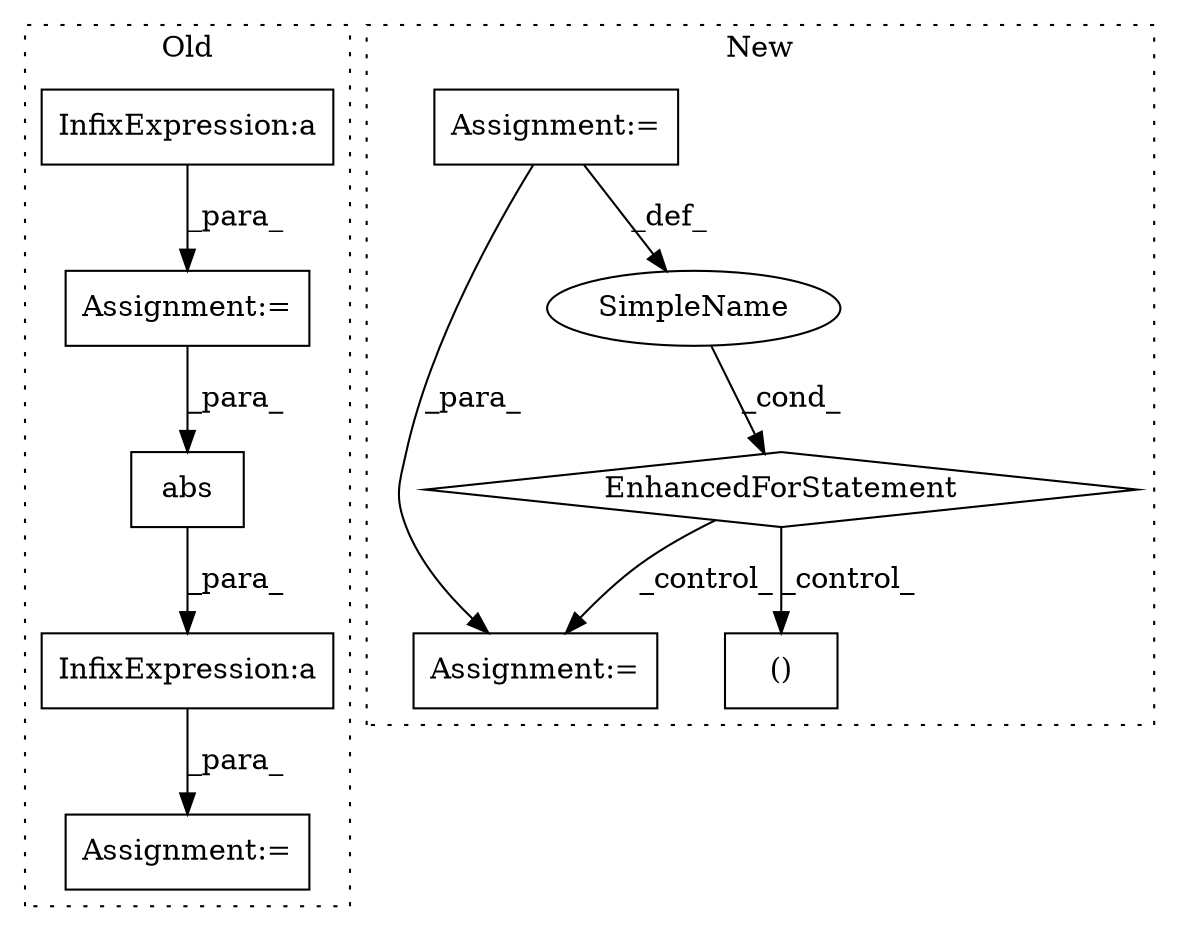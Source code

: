 digraph G {
subgraph cluster0 {
1 [label="abs" a="32" s="1720,1729" l="4,1" shape="box"];
4 [label="Assignment:=" a="7" s="1690" l="1" shape="box"];
5 [label="InfixExpression:a" a="27" s="1458" l="3" shape="box"];
6 [label="InfixExpression:a" a="27" s="1711" l="3" shape="box"];
10 [label="Assignment:=" a="7" s="1440" l="1" shape="box"];
label = "Old";
style="dotted";
}
subgraph cluster1 {
2 [label="EnhancedForStatement" a="70" s="1554,1634" l="61,2" shape="diamond"];
3 [label="Assignment:=" a="7" s="1554,1634" l="61,2" shape="box"];
7 [label="Assignment:=" a="7" s="1902" l="2" shape="box"];
8 [label="SimpleName" a="42" s="1619" l="1" shape="ellipse"];
9 [label="()" a="106" s="1737" l="27" shape="box"];
label = "New";
style="dotted";
}
1 -> 6 [label="_para_"];
2 -> 7 [label="_control_"];
2 -> 9 [label="_control_"];
3 -> 8 [label="_def_"];
3 -> 7 [label="_para_"];
5 -> 10 [label="_para_"];
6 -> 4 [label="_para_"];
8 -> 2 [label="_cond_"];
10 -> 1 [label="_para_"];
}